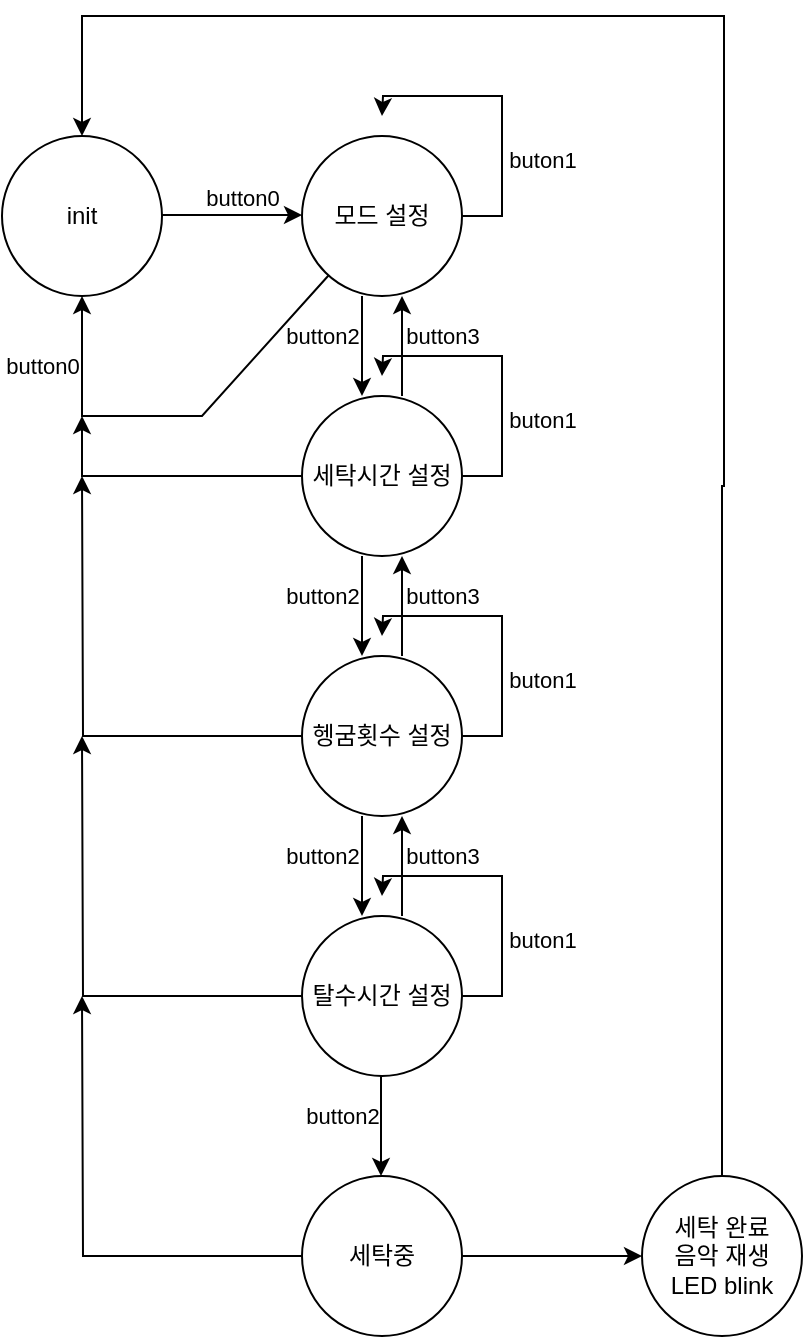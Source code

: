 <mxfile version="26.1.0">
  <diagram name="페이지-1" id="Pn-IOMpOaWvlHq3f8GLn">
    <mxGraphModel dx="1434" dy="780" grid="1" gridSize="10" guides="1" tooltips="1" connect="1" arrows="1" fold="1" page="1" pageScale="1" pageWidth="827" pageHeight="1169" math="0" shadow="0">
      <root>
        <mxCell id="0" />
        <mxCell id="1" parent="0" />
        <mxCell id="bKMdMd_SwgnLhOe8p0-D-1" value="init" style="ellipse;whiteSpace=wrap;html=1;aspect=fixed;" vertex="1" parent="1">
          <mxGeometry x="170" y="200" width="80" height="80" as="geometry" />
        </mxCell>
        <mxCell id="bKMdMd_SwgnLhOe8p0-D-2" value="button0" style="endArrow=classic;html=1;rounded=0;" edge="1" parent="1">
          <mxGeometry x="0.143" y="10" width="50" height="50" relative="1" as="geometry">
            <mxPoint x="250" y="239.5" as="sourcePoint" />
            <mxPoint x="320" y="239.5" as="targetPoint" />
            <mxPoint y="1" as="offset" />
          </mxGeometry>
        </mxCell>
        <mxCell id="bKMdMd_SwgnLhOe8p0-D-33" style="edgeStyle=orthogonalEdgeStyle;rounded=0;orthogonalLoop=1;jettySize=auto;html=1;exitX=1;exitY=0.5;exitDx=0;exitDy=0;" edge="1" parent="1" source="bKMdMd_SwgnLhOe8p0-D-3">
          <mxGeometry relative="1" as="geometry">
            <mxPoint x="360" y="190" as="targetPoint" />
          </mxGeometry>
        </mxCell>
        <mxCell id="bKMdMd_SwgnLhOe8p0-D-34" value="buton1" style="edgeLabel;html=1;align=center;verticalAlign=middle;resizable=0;points=[];" vertex="1" connectable="0" parent="bKMdMd_SwgnLhOe8p0-D-33">
          <mxGeometry x="-0.358" y="1" relative="1" as="geometry">
            <mxPoint x="21" as="offset" />
          </mxGeometry>
        </mxCell>
        <mxCell id="bKMdMd_SwgnLhOe8p0-D-3" value="모드 설정" style="ellipse;whiteSpace=wrap;html=1;aspect=fixed;" vertex="1" parent="1">
          <mxGeometry x="320" y="200" width="80" height="80" as="geometry" />
        </mxCell>
        <mxCell id="bKMdMd_SwgnLhOe8p0-D-58" style="edgeStyle=orthogonalEdgeStyle;rounded=0;orthogonalLoop=1;jettySize=auto;html=1;exitX=0;exitY=0.5;exitDx=0;exitDy=0;" edge="1" parent="1" source="bKMdMd_SwgnLhOe8p0-D-8">
          <mxGeometry relative="1" as="geometry">
            <mxPoint x="210" y="630" as="targetPoint" />
          </mxGeometry>
        </mxCell>
        <mxCell id="bKMdMd_SwgnLhOe8p0-D-61" style="edgeStyle=orthogonalEdgeStyle;rounded=0;orthogonalLoop=1;jettySize=auto;html=1;exitX=1;exitY=0.5;exitDx=0;exitDy=0;entryX=0;entryY=0.5;entryDx=0;entryDy=0;" edge="1" parent="1" source="bKMdMd_SwgnLhOe8p0-D-8" target="bKMdMd_SwgnLhOe8p0-D-60">
          <mxGeometry relative="1" as="geometry" />
        </mxCell>
        <mxCell id="bKMdMd_SwgnLhOe8p0-D-8" value="세탁중" style="ellipse;whiteSpace=wrap;html=1;aspect=fixed;" vertex="1" parent="1">
          <mxGeometry x="320" y="720" width="80" height="80" as="geometry" />
        </mxCell>
        <mxCell id="bKMdMd_SwgnLhOe8p0-D-10" value="button2" style="endArrow=classic;html=1;rounded=0;" edge="1" parent="1">
          <mxGeometry x="-0.2" y="-20" width="50" height="50" relative="1" as="geometry">
            <mxPoint x="350" y="280" as="sourcePoint" />
            <mxPoint x="350" y="330" as="targetPoint" />
            <mxPoint as="offset" />
          </mxGeometry>
        </mxCell>
        <mxCell id="bKMdMd_SwgnLhOe8p0-D-16" value="button2" style="endArrow=classic;html=1;rounded=0;" edge="1" parent="1">
          <mxGeometry x="-0.2" y="-20" width="50" height="50" relative="1" as="geometry">
            <mxPoint x="350" y="410" as="sourcePoint" />
            <mxPoint x="350" y="460" as="targetPoint" />
            <mxPoint as="offset" />
          </mxGeometry>
        </mxCell>
        <mxCell id="bKMdMd_SwgnLhOe8p0-D-17" value="button2" style="endArrow=classic;html=1;rounded=0;" edge="1" parent="1">
          <mxGeometry x="-0.2" y="-20" width="50" height="50" relative="1" as="geometry">
            <mxPoint x="350" y="540" as="sourcePoint" />
            <mxPoint x="350" y="590" as="targetPoint" />
            <mxPoint as="offset" />
          </mxGeometry>
        </mxCell>
        <mxCell id="bKMdMd_SwgnLhOe8p0-D-20" value="button2" style="endArrow=classic;html=1;rounded=0;" edge="1" parent="1">
          <mxGeometry x="-0.2" y="-20" width="50" height="50" relative="1" as="geometry">
            <mxPoint x="359.5" y="670" as="sourcePoint" />
            <mxPoint x="359.5" y="720" as="targetPoint" />
            <mxPoint as="offset" />
          </mxGeometry>
        </mxCell>
        <mxCell id="bKMdMd_SwgnLhOe8p0-D-21" value="button3" style="endArrow=classic;html=1;rounded=0;" edge="1" parent="1">
          <mxGeometry x="0.2" y="-20" width="50" height="50" relative="1" as="geometry">
            <mxPoint x="370" y="330" as="sourcePoint" />
            <mxPoint x="370" y="280" as="targetPoint" />
            <mxPoint as="offset" />
          </mxGeometry>
        </mxCell>
        <mxCell id="bKMdMd_SwgnLhOe8p0-D-24" value="button3" style="endArrow=classic;html=1;rounded=0;" edge="1" parent="1">
          <mxGeometry x="0.2" y="-20" width="50" height="50" relative="1" as="geometry">
            <mxPoint x="370" y="460" as="sourcePoint" />
            <mxPoint x="370" y="410" as="targetPoint" />
            <mxPoint as="offset" />
          </mxGeometry>
        </mxCell>
        <mxCell id="bKMdMd_SwgnLhOe8p0-D-25" value="button3" style="endArrow=classic;html=1;rounded=0;" edge="1" parent="1">
          <mxGeometry x="0.2" y="-20" width="50" height="50" relative="1" as="geometry">
            <mxPoint x="370" y="590" as="sourcePoint" />
            <mxPoint x="370" y="540" as="targetPoint" />
            <mxPoint as="offset" />
          </mxGeometry>
        </mxCell>
        <mxCell id="bKMdMd_SwgnLhOe8p0-D-41" style="edgeStyle=orthogonalEdgeStyle;rounded=0;orthogonalLoop=1;jettySize=auto;html=1;exitX=1;exitY=0.5;exitDx=0;exitDy=0;" edge="1" parent="1" source="bKMdMd_SwgnLhOe8p0-D-43">
          <mxGeometry relative="1" as="geometry">
            <mxPoint x="360" y="320" as="targetPoint" />
          </mxGeometry>
        </mxCell>
        <mxCell id="bKMdMd_SwgnLhOe8p0-D-42" value="buton1" style="edgeLabel;html=1;align=center;verticalAlign=middle;resizable=0;points=[];" vertex="1" connectable="0" parent="bKMdMd_SwgnLhOe8p0-D-41">
          <mxGeometry x="-0.358" y="1" relative="1" as="geometry">
            <mxPoint x="21" as="offset" />
          </mxGeometry>
        </mxCell>
        <mxCell id="bKMdMd_SwgnLhOe8p0-D-55" style="edgeStyle=orthogonalEdgeStyle;rounded=0;orthogonalLoop=1;jettySize=auto;html=1;exitX=0;exitY=0.5;exitDx=0;exitDy=0;" edge="1" parent="1" source="bKMdMd_SwgnLhOe8p0-D-43">
          <mxGeometry relative="1" as="geometry">
            <mxPoint x="210" y="340" as="targetPoint" />
            <Array as="points">
              <mxPoint x="210" y="370" />
            </Array>
          </mxGeometry>
        </mxCell>
        <mxCell id="bKMdMd_SwgnLhOe8p0-D-43" value="세탁시간 설정" style="ellipse;whiteSpace=wrap;html=1;aspect=fixed;" vertex="1" parent="1">
          <mxGeometry x="320" y="330" width="80" height="80" as="geometry" />
        </mxCell>
        <mxCell id="bKMdMd_SwgnLhOe8p0-D-47" style="edgeStyle=orthogonalEdgeStyle;rounded=0;orthogonalLoop=1;jettySize=auto;html=1;exitX=1;exitY=0.5;exitDx=0;exitDy=0;" edge="1" parent="1" source="bKMdMd_SwgnLhOe8p0-D-49">
          <mxGeometry relative="1" as="geometry">
            <mxPoint x="360" y="450" as="targetPoint" />
          </mxGeometry>
        </mxCell>
        <mxCell id="bKMdMd_SwgnLhOe8p0-D-48" value="buton1" style="edgeLabel;html=1;align=center;verticalAlign=middle;resizable=0;points=[];" vertex="1" connectable="0" parent="bKMdMd_SwgnLhOe8p0-D-47">
          <mxGeometry x="-0.358" y="1" relative="1" as="geometry">
            <mxPoint x="21" as="offset" />
          </mxGeometry>
        </mxCell>
        <mxCell id="bKMdMd_SwgnLhOe8p0-D-56" style="edgeStyle=orthogonalEdgeStyle;rounded=0;orthogonalLoop=1;jettySize=auto;html=1;" edge="1" parent="1" source="bKMdMd_SwgnLhOe8p0-D-49">
          <mxGeometry relative="1" as="geometry">
            <mxPoint x="210" y="370" as="targetPoint" />
          </mxGeometry>
        </mxCell>
        <mxCell id="bKMdMd_SwgnLhOe8p0-D-49" value="헹굼횟수 설정" style="ellipse;whiteSpace=wrap;html=1;aspect=fixed;" vertex="1" parent="1">
          <mxGeometry x="320" y="460" width="80" height="80" as="geometry" />
        </mxCell>
        <mxCell id="bKMdMd_SwgnLhOe8p0-D-50" style="edgeStyle=orthogonalEdgeStyle;rounded=0;orthogonalLoop=1;jettySize=auto;html=1;exitX=1;exitY=0.5;exitDx=0;exitDy=0;" edge="1" parent="1" source="bKMdMd_SwgnLhOe8p0-D-52">
          <mxGeometry relative="1" as="geometry">
            <mxPoint x="360" y="580" as="targetPoint" />
          </mxGeometry>
        </mxCell>
        <mxCell id="bKMdMd_SwgnLhOe8p0-D-51" value="buton1" style="edgeLabel;html=1;align=center;verticalAlign=middle;resizable=0;points=[];" vertex="1" connectable="0" parent="bKMdMd_SwgnLhOe8p0-D-50">
          <mxGeometry x="-0.358" y="1" relative="1" as="geometry">
            <mxPoint x="21" as="offset" />
          </mxGeometry>
        </mxCell>
        <mxCell id="bKMdMd_SwgnLhOe8p0-D-57" style="edgeStyle=orthogonalEdgeStyle;rounded=0;orthogonalLoop=1;jettySize=auto;html=1;exitX=0;exitY=0.5;exitDx=0;exitDy=0;" edge="1" parent="1" source="bKMdMd_SwgnLhOe8p0-D-52">
          <mxGeometry relative="1" as="geometry">
            <mxPoint x="210" y="500" as="targetPoint" />
          </mxGeometry>
        </mxCell>
        <mxCell id="bKMdMd_SwgnLhOe8p0-D-52" value="탈수시간 설정" style="ellipse;whiteSpace=wrap;html=1;aspect=fixed;" vertex="1" parent="1">
          <mxGeometry x="320" y="590" width="80" height="80" as="geometry" />
        </mxCell>
        <mxCell id="bKMdMd_SwgnLhOe8p0-D-54" value="" style="endArrow=classic;html=1;rounded=0;entryX=0.5;entryY=1;entryDx=0;entryDy=0;" edge="1" parent="1" source="bKMdMd_SwgnLhOe8p0-D-3" target="bKMdMd_SwgnLhOe8p0-D-1">
          <mxGeometry width="50" height="50" relative="1" as="geometry">
            <mxPoint x="220" y="360" as="sourcePoint" />
            <mxPoint x="200" y="340" as="targetPoint" />
            <Array as="points">
              <mxPoint x="270" y="340" />
              <mxPoint x="210" y="340" />
            </Array>
          </mxGeometry>
        </mxCell>
        <mxCell id="bKMdMd_SwgnLhOe8p0-D-59" value="button0" style="edgeLabel;html=1;align=center;verticalAlign=middle;resizable=0;points=[];" vertex="1" connectable="0" parent="bKMdMd_SwgnLhOe8p0-D-54">
          <mxGeometry x="0.674" y="1" relative="1" as="geometry">
            <mxPoint x="-19" as="offset" />
          </mxGeometry>
        </mxCell>
        <mxCell id="bKMdMd_SwgnLhOe8p0-D-63" style="edgeStyle=orthogonalEdgeStyle;rounded=0;orthogonalLoop=1;jettySize=auto;html=1;exitX=0.5;exitY=0;exitDx=0;exitDy=0;entryX=0.5;entryY=0;entryDx=0;entryDy=0;" edge="1" parent="1" source="bKMdMd_SwgnLhOe8p0-D-60" target="bKMdMd_SwgnLhOe8p0-D-1">
          <mxGeometry relative="1" as="geometry">
            <mxPoint x="210" y="150" as="targetPoint" />
            <Array as="points">
              <mxPoint x="530" y="375" />
              <mxPoint x="531" y="375" />
              <mxPoint x="531" y="140" />
              <mxPoint x="210" y="140" />
            </Array>
          </mxGeometry>
        </mxCell>
        <mxCell id="bKMdMd_SwgnLhOe8p0-D-60" value="세탁 완료&lt;div&gt;음악 재생&lt;/div&gt;&lt;div&gt;LED blink&lt;/div&gt;" style="ellipse;whiteSpace=wrap;html=1;aspect=fixed;" vertex="1" parent="1">
          <mxGeometry x="490" y="720" width="80" height="80" as="geometry" />
        </mxCell>
      </root>
    </mxGraphModel>
  </diagram>
</mxfile>
